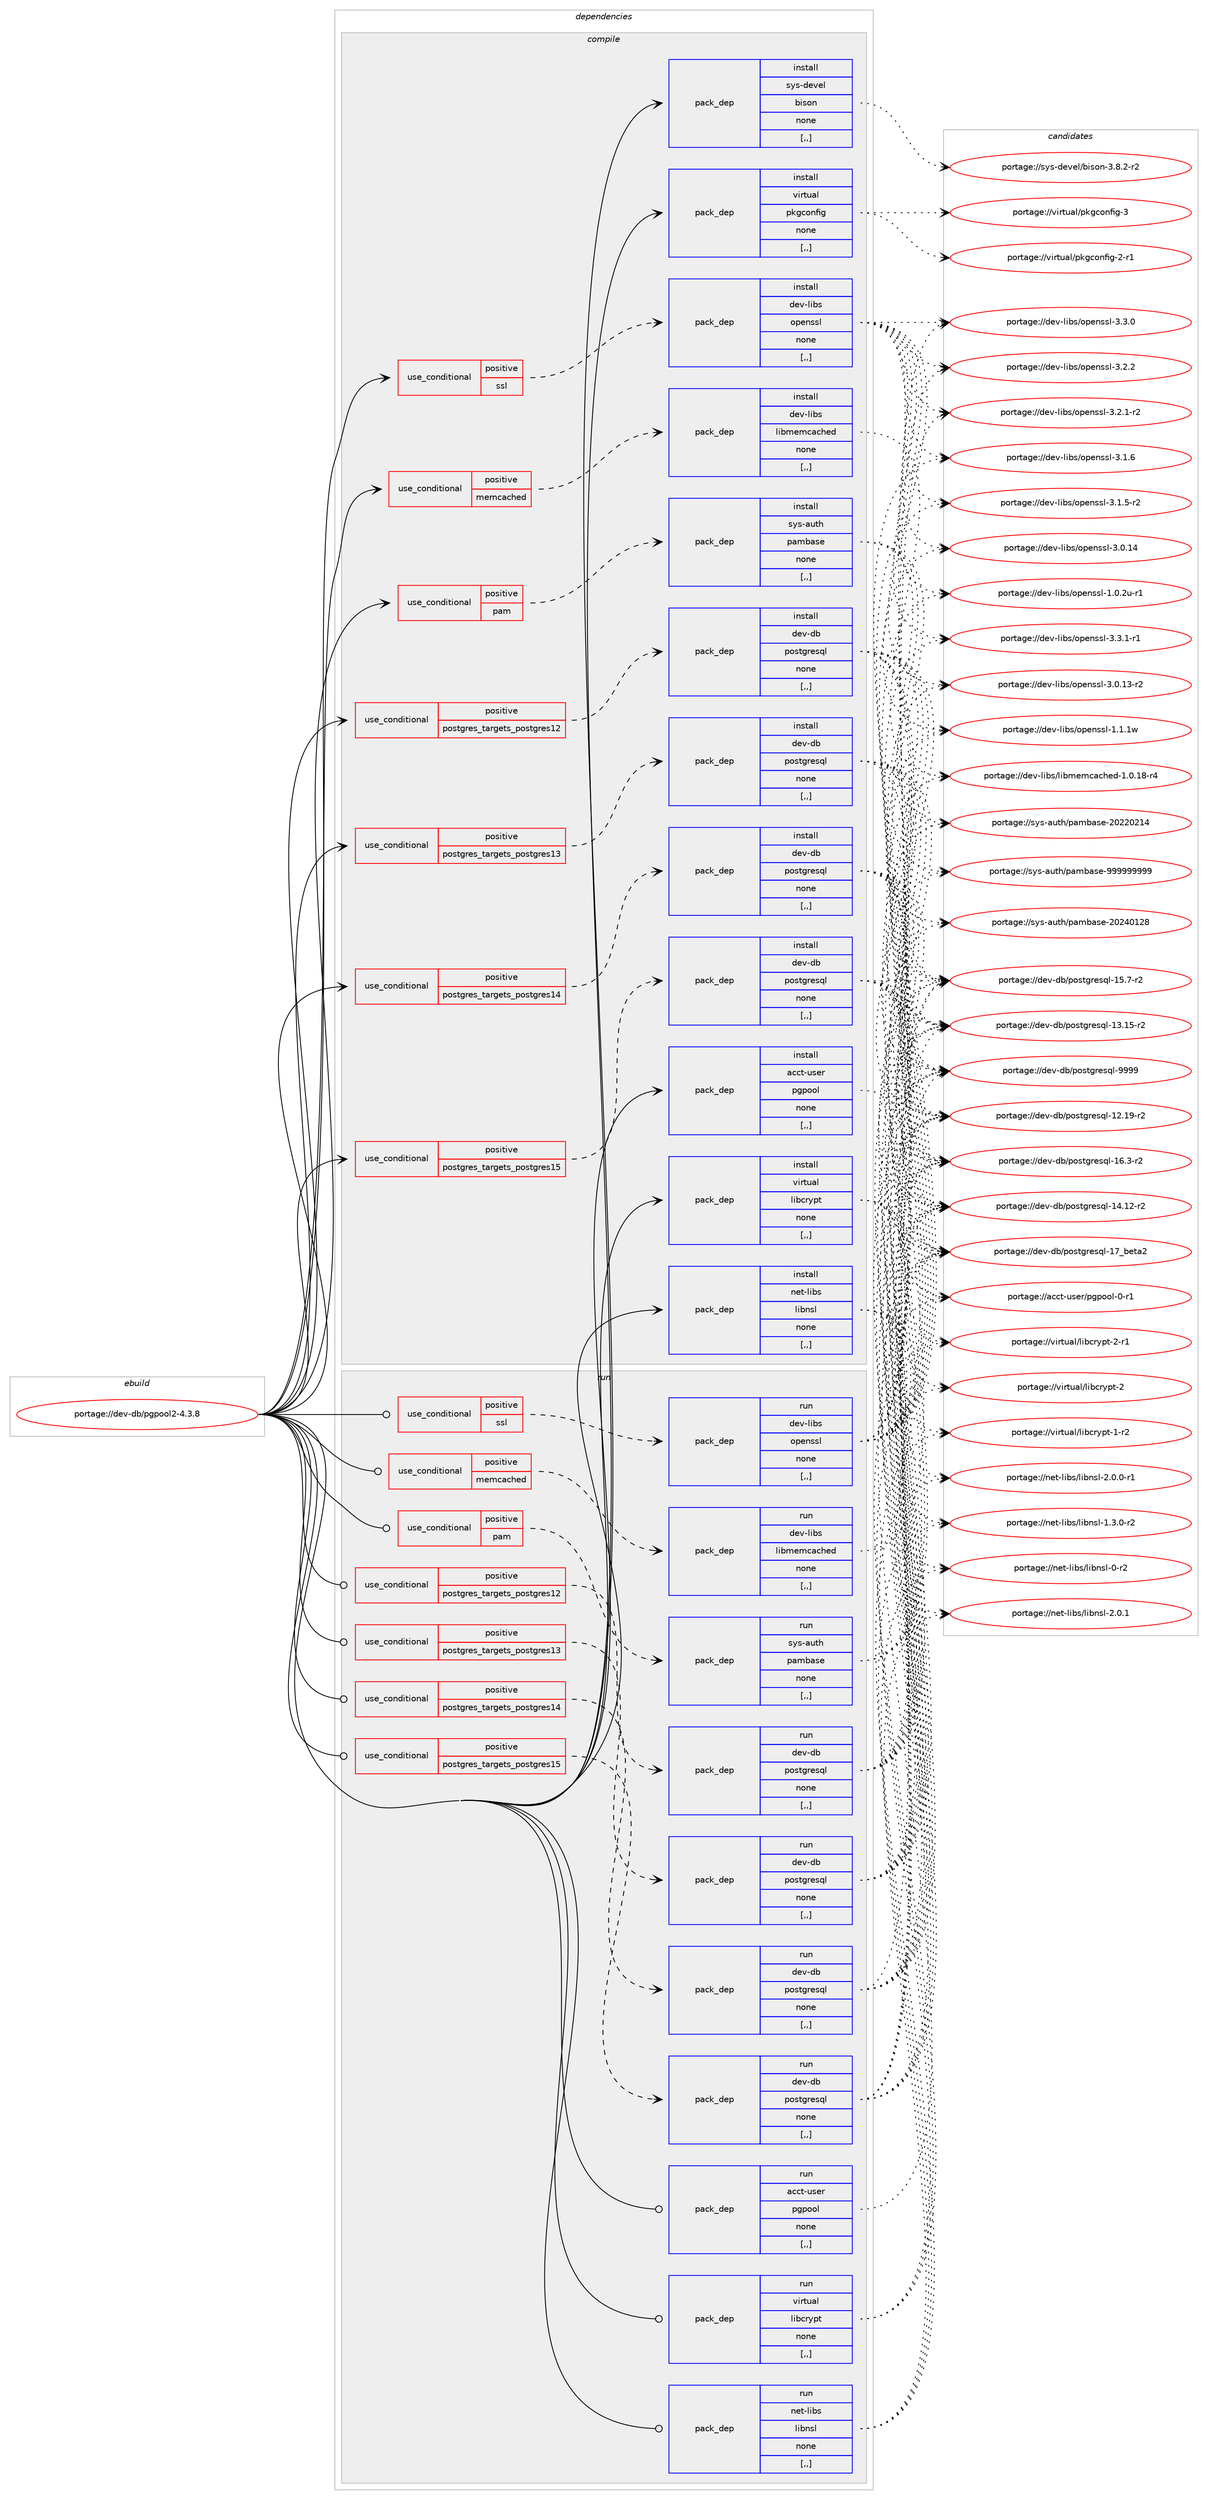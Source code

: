 digraph prolog {

# *************
# Graph options
# *************

newrank=true;
concentrate=true;
compound=true;
graph [rankdir=LR,fontname=Helvetica,fontsize=10,ranksep=1.5];#, ranksep=2.5, nodesep=0.2];
edge  [arrowhead=vee];
node  [fontname=Helvetica,fontsize=10];

# **********
# The ebuild
# **********

subgraph cluster_leftcol {
color=gray;
label=<<i>ebuild</i>>;
id [label="portage://dev-db/pgpool2-4.3.8", color=red, width=4, href="../dev-db/pgpool2-4.3.8.svg"];
}

# ****************
# The dependencies
# ****************

subgraph cluster_midcol {
color=gray;
label=<<i>dependencies</i>>;
subgraph cluster_compile {
fillcolor="#eeeeee";
style=filled;
label=<<i>compile</i>>;
subgraph cond18158 {
dependency69616 [label=<<TABLE BORDER="0" CELLBORDER="1" CELLSPACING="0" CELLPADDING="4"><TR><TD ROWSPAN="3" CELLPADDING="10">use_conditional</TD></TR><TR><TD>positive</TD></TR><TR><TD>memcached</TD></TR></TABLE>>, shape=none, color=red];
subgraph pack50510 {
dependency69617 [label=<<TABLE BORDER="0" CELLBORDER="1" CELLSPACING="0" CELLPADDING="4" WIDTH="220"><TR><TD ROWSPAN="6" CELLPADDING="30">pack_dep</TD></TR><TR><TD WIDTH="110">install</TD></TR><TR><TD>dev-libs</TD></TR><TR><TD>libmemcached</TD></TR><TR><TD>none</TD></TR><TR><TD>[,,]</TD></TR></TABLE>>, shape=none, color=blue];
}
dependency69616:e -> dependency69617:w [weight=20,style="dashed",arrowhead="vee"];
}
id:e -> dependency69616:w [weight=20,style="solid",arrowhead="vee"];
subgraph cond18159 {
dependency69618 [label=<<TABLE BORDER="0" CELLBORDER="1" CELLSPACING="0" CELLPADDING="4"><TR><TD ROWSPAN="3" CELLPADDING="10">use_conditional</TD></TR><TR><TD>positive</TD></TR><TR><TD>pam</TD></TR></TABLE>>, shape=none, color=red];
subgraph pack50511 {
dependency69619 [label=<<TABLE BORDER="0" CELLBORDER="1" CELLSPACING="0" CELLPADDING="4" WIDTH="220"><TR><TD ROWSPAN="6" CELLPADDING="30">pack_dep</TD></TR><TR><TD WIDTH="110">install</TD></TR><TR><TD>sys-auth</TD></TR><TR><TD>pambase</TD></TR><TR><TD>none</TD></TR><TR><TD>[,,]</TD></TR></TABLE>>, shape=none, color=blue];
}
dependency69618:e -> dependency69619:w [weight=20,style="dashed",arrowhead="vee"];
}
id:e -> dependency69618:w [weight=20,style="solid",arrowhead="vee"];
subgraph cond18160 {
dependency69620 [label=<<TABLE BORDER="0" CELLBORDER="1" CELLSPACING="0" CELLPADDING="4"><TR><TD ROWSPAN="3" CELLPADDING="10">use_conditional</TD></TR><TR><TD>positive</TD></TR><TR><TD>postgres_targets_postgres12</TD></TR></TABLE>>, shape=none, color=red];
subgraph pack50512 {
dependency69621 [label=<<TABLE BORDER="0" CELLBORDER="1" CELLSPACING="0" CELLPADDING="4" WIDTH="220"><TR><TD ROWSPAN="6" CELLPADDING="30">pack_dep</TD></TR><TR><TD WIDTH="110">install</TD></TR><TR><TD>dev-db</TD></TR><TR><TD>postgresql</TD></TR><TR><TD>none</TD></TR><TR><TD>[,,]</TD></TR></TABLE>>, shape=none, color=blue];
}
dependency69620:e -> dependency69621:w [weight=20,style="dashed",arrowhead="vee"];
}
id:e -> dependency69620:w [weight=20,style="solid",arrowhead="vee"];
subgraph cond18161 {
dependency69622 [label=<<TABLE BORDER="0" CELLBORDER="1" CELLSPACING="0" CELLPADDING="4"><TR><TD ROWSPAN="3" CELLPADDING="10">use_conditional</TD></TR><TR><TD>positive</TD></TR><TR><TD>postgres_targets_postgres13</TD></TR></TABLE>>, shape=none, color=red];
subgraph pack50513 {
dependency69623 [label=<<TABLE BORDER="0" CELLBORDER="1" CELLSPACING="0" CELLPADDING="4" WIDTH="220"><TR><TD ROWSPAN="6" CELLPADDING="30">pack_dep</TD></TR><TR><TD WIDTH="110">install</TD></TR><TR><TD>dev-db</TD></TR><TR><TD>postgresql</TD></TR><TR><TD>none</TD></TR><TR><TD>[,,]</TD></TR></TABLE>>, shape=none, color=blue];
}
dependency69622:e -> dependency69623:w [weight=20,style="dashed",arrowhead="vee"];
}
id:e -> dependency69622:w [weight=20,style="solid",arrowhead="vee"];
subgraph cond18162 {
dependency69624 [label=<<TABLE BORDER="0" CELLBORDER="1" CELLSPACING="0" CELLPADDING="4"><TR><TD ROWSPAN="3" CELLPADDING="10">use_conditional</TD></TR><TR><TD>positive</TD></TR><TR><TD>postgres_targets_postgres14</TD></TR></TABLE>>, shape=none, color=red];
subgraph pack50514 {
dependency69625 [label=<<TABLE BORDER="0" CELLBORDER="1" CELLSPACING="0" CELLPADDING="4" WIDTH="220"><TR><TD ROWSPAN="6" CELLPADDING="30">pack_dep</TD></TR><TR><TD WIDTH="110">install</TD></TR><TR><TD>dev-db</TD></TR><TR><TD>postgresql</TD></TR><TR><TD>none</TD></TR><TR><TD>[,,]</TD></TR></TABLE>>, shape=none, color=blue];
}
dependency69624:e -> dependency69625:w [weight=20,style="dashed",arrowhead="vee"];
}
id:e -> dependency69624:w [weight=20,style="solid",arrowhead="vee"];
subgraph cond18163 {
dependency69626 [label=<<TABLE BORDER="0" CELLBORDER="1" CELLSPACING="0" CELLPADDING="4"><TR><TD ROWSPAN="3" CELLPADDING="10">use_conditional</TD></TR><TR><TD>positive</TD></TR><TR><TD>postgres_targets_postgres15</TD></TR></TABLE>>, shape=none, color=red];
subgraph pack50515 {
dependency69627 [label=<<TABLE BORDER="0" CELLBORDER="1" CELLSPACING="0" CELLPADDING="4" WIDTH="220"><TR><TD ROWSPAN="6" CELLPADDING="30">pack_dep</TD></TR><TR><TD WIDTH="110">install</TD></TR><TR><TD>dev-db</TD></TR><TR><TD>postgresql</TD></TR><TR><TD>none</TD></TR><TR><TD>[,,]</TD></TR></TABLE>>, shape=none, color=blue];
}
dependency69626:e -> dependency69627:w [weight=20,style="dashed",arrowhead="vee"];
}
id:e -> dependency69626:w [weight=20,style="solid",arrowhead="vee"];
subgraph cond18164 {
dependency69628 [label=<<TABLE BORDER="0" CELLBORDER="1" CELLSPACING="0" CELLPADDING="4"><TR><TD ROWSPAN="3" CELLPADDING="10">use_conditional</TD></TR><TR><TD>positive</TD></TR><TR><TD>ssl</TD></TR></TABLE>>, shape=none, color=red];
subgraph pack50516 {
dependency69629 [label=<<TABLE BORDER="0" CELLBORDER="1" CELLSPACING="0" CELLPADDING="4" WIDTH="220"><TR><TD ROWSPAN="6" CELLPADDING="30">pack_dep</TD></TR><TR><TD WIDTH="110">install</TD></TR><TR><TD>dev-libs</TD></TR><TR><TD>openssl</TD></TR><TR><TD>none</TD></TR><TR><TD>[,,]</TD></TR></TABLE>>, shape=none, color=blue];
}
dependency69628:e -> dependency69629:w [weight=20,style="dashed",arrowhead="vee"];
}
id:e -> dependency69628:w [weight=20,style="solid",arrowhead="vee"];
subgraph pack50517 {
dependency69630 [label=<<TABLE BORDER="0" CELLBORDER="1" CELLSPACING="0" CELLPADDING="4" WIDTH="220"><TR><TD ROWSPAN="6" CELLPADDING="30">pack_dep</TD></TR><TR><TD WIDTH="110">install</TD></TR><TR><TD>acct-user</TD></TR><TR><TD>pgpool</TD></TR><TR><TD>none</TD></TR><TR><TD>[,,]</TD></TR></TABLE>>, shape=none, color=blue];
}
id:e -> dependency69630:w [weight=20,style="solid",arrowhead="vee"];
subgraph pack50518 {
dependency69631 [label=<<TABLE BORDER="0" CELLBORDER="1" CELLSPACING="0" CELLPADDING="4" WIDTH="220"><TR><TD ROWSPAN="6" CELLPADDING="30">pack_dep</TD></TR><TR><TD WIDTH="110">install</TD></TR><TR><TD>net-libs</TD></TR><TR><TD>libnsl</TD></TR><TR><TD>none</TD></TR><TR><TD>[,,]</TD></TR></TABLE>>, shape=none, color=blue];
}
id:e -> dependency69631:w [weight=20,style="solid",arrowhead="vee"];
subgraph pack50519 {
dependency69632 [label=<<TABLE BORDER="0" CELLBORDER="1" CELLSPACING="0" CELLPADDING="4" WIDTH="220"><TR><TD ROWSPAN="6" CELLPADDING="30">pack_dep</TD></TR><TR><TD WIDTH="110">install</TD></TR><TR><TD>sys-devel</TD></TR><TR><TD>bison</TD></TR><TR><TD>none</TD></TR><TR><TD>[,,]</TD></TR></TABLE>>, shape=none, color=blue];
}
id:e -> dependency69632:w [weight=20,style="solid",arrowhead="vee"];
subgraph pack50520 {
dependency69633 [label=<<TABLE BORDER="0" CELLBORDER="1" CELLSPACING="0" CELLPADDING="4" WIDTH="220"><TR><TD ROWSPAN="6" CELLPADDING="30">pack_dep</TD></TR><TR><TD WIDTH="110">install</TD></TR><TR><TD>virtual</TD></TR><TR><TD>libcrypt</TD></TR><TR><TD>none</TD></TR><TR><TD>[,,]</TD></TR></TABLE>>, shape=none, color=blue];
}
id:e -> dependency69633:w [weight=20,style="solid",arrowhead="vee"];
subgraph pack50521 {
dependency69634 [label=<<TABLE BORDER="0" CELLBORDER="1" CELLSPACING="0" CELLPADDING="4" WIDTH="220"><TR><TD ROWSPAN="6" CELLPADDING="30">pack_dep</TD></TR><TR><TD WIDTH="110">install</TD></TR><TR><TD>virtual</TD></TR><TR><TD>pkgconfig</TD></TR><TR><TD>none</TD></TR><TR><TD>[,,]</TD></TR></TABLE>>, shape=none, color=blue];
}
id:e -> dependency69634:w [weight=20,style="solid",arrowhead="vee"];
}
subgraph cluster_compileandrun {
fillcolor="#eeeeee";
style=filled;
label=<<i>compile and run</i>>;
}
subgraph cluster_run {
fillcolor="#eeeeee";
style=filled;
label=<<i>run</i>>;
subgraph cond18165 {
dependency69635 [label=<<TABLE BORDER="0" CELLBORDER="1" CELLSPACING="0" CELLPADDING="4"><TR><TD ROWSPAN="3" CELLPADDING="10">use_conditional</TD></TR><TR><TD>positive</TD></TR><TR><TD>memcached</TD></TR></TABLE>>, shape=none, color=red];
subgraph pack50522 {
dependency69636 [label=<<TABLE BORDER="0" CELLBORDER="1" CELLSPACING="0" CELLPADDING="4" WIDTH="220"><TR><TD ROWSPAN="6" CELLPADDING="30">pack_dep</TD></TR><TR><TD WIDTH="110">run</TD></TR><TR><TD>dev-libs</TD></TR><TR><TD>libmemcached</TD></TR><TR><TD>none</TD></TR><TR><TD>[,,]</TD></TR></TABLE>>, shape=none, color=blue];
}
dependency69635:e -> dependency69636:w [weight=20,style="dashed",arrowhead="vee"];
}
id:e -> dependency69635:w [weight=20,style="solid",arrowhead="odot"];
subgraph cond18166 {
dependency69637 [label=<<TABLE BORDER="0" CELLBORDER="1" CELLSPACING="0" CELLPADDING="4"><TR><TD ROWSPAN="3" CELLPADDING="10">use_conditional</TD></TR><TR><TD>positive</TD></TR><TR><TD>pam</TD></TR></TABLE>>, shape=none, color=red];
subgraph pack50523 {
dependency69638 [label=<<TABLE BORDER="0" CELLBORDER="1" CELLSPACING="0" CELLPADDING="4" WIDTH="220"><TR><TD ROWSPAN="6" CELLPADDING="30">pack_dep</TD></TR><TR><TD WIDTH="110">run</TD></TR><TR><TD>sys-auth</TD></TR><TR><TD>pambase</TD></TR><TR><TD>none</TD></TR><TR><TD>[,,]</TD></TR></TABLE>>, shape=none, color=blue];
}
dependency69637:e -> dependency69638:w [weight=20,style="dashed",arrowhead="vee"];
}
id:e -> dependency69637:w [weight=20,style="solid",arrowhead="odot"];
subgraph cond18167 {
dependency69639 [label=<<TABLE BORDER="0" CELLBORDER="1" CELLSPACING="0" CELLPADDING="4"><TR><TD ROWSPAN="3" CELLPADDING="10">use_conditional</TD></TR><TR><TD>positive</TD></TR><TR><TD>postgres_targets_postgres12</TD></TR></TABLE>>, shape=none, color=red];
subgraph pack50524 {
dependency69640 [label=<<TABLE BORDER="0" CELLBORDER="1" CELLSPACING="0" CELLPADDING="4" WIDTH="220"><TR><TD ROWSPAN="6" CELLPADDING="30">pack_dep</TD></TR><TR><TD WIDTH="110">run</TD></TR><TR><TD>dev-db</TD></TR><TR><TD>postgresql</TD></TR><TR><TD>none</TD></TR><TR><TD>[,,]</TD></TR></TABLE>>, shape=none, color=blue];
}
dependency69639:e -> dependency69640:w [weight=20,style="dashed",arrowhead="vee"];
}
id:e -> dependency69639:w [weight=20,style="solid",arrowhead="odot"];
subgraph cond18168 {
dependency69641 [label=<<TABLE BORDER="0" CELLBORDER="1" CELLSPACING="0" CELLPADDING="4"><TR><TD ROWSPAN="3" CELLPADDING="10">use_conditional</TD></TR><TR><TD>positive</TD></TR><TR><TD>postgres_targets_postgres13</TD></TR></TABLE>>, shape=none, color=red];
subgraph pack50525 {
dependency69642 [label=<<TABLE BORDER="0" CELLBORDER="1" CELLSPACING="0" CELLPADDING="4" WIDTH="220"><TR><TD ROWSPAN="6" CELLPADDING="30">pack_dep</TD></TR><TR><TD WIDTH="110">run</TD></TR><TR><TD>dev-db</TD></TR><TR><TD>postgresql</TD></TR><TR><TD>none</TD></TR><TR><TD>[,,]</TD></TR></TABLE>>, shape=none, color=blue];
}
dependency69641:e -> dependency69642:w [weight=20,style="dashed",arrowhead="vee"];
}
id:e -> dependency69641:w [weight=20,style="solid",arrowhead="odot"];
subgraph cond18169 {
dependency69643 [label=<<TABLE BORDER="0" CELLBORDER="1" CELLSPACING="0" CELLPADDING="4"><TR><TD ROWSPAN="3" CELLPADDING="10">use_conditional</TD></TR><TR><TD>positive</TD></TR><TR><TD>postgres_targets_postgres14</TD></TR></TABLE>>, shape=none, color=red];
subgraph pack50526 {
dependency69644 [label=<<TABLE BORDER="0" CELLBORDER="1" CELLSPACING="0" CELLPADDING="4" WIDTH="220"><TR><TD ROWSPAN="6" CELLPADDING="30">pack_dep</TD></TR><TR><TD WIDTH="110">run</TD></TR><TR><TD>dev-db</TD></TR><TR><TD>postgresql</TD></TR><TR><TD>none</TD></TR><TR><TD>[,,]</TD></TR></TABLE>>, shape=none, color=blue];
}
dependency69643:e -> dependency69644:w [weight=20,style="dashed",arrowhead="vee"];
}
id:e -> dependency69643:w [weight=20,style="solid",arrowhead="odot"];
subgraph cond18170 {
dependency69645 [label=<<TABLE BORDER="0" CELLBORDER="1" CELLSPACING="0" CELLPADDING="4"><TR><TD ROWSPAN="3" CELLPADDING="10">use_conditional</TD></TR><TR><TD>positive</TD></TR><TR><TD>postgres_targets_postgres15</TD></TR></TABLE>>, shape=none, color=red];
subgraph pack50527 {
dependency69646 [label=<<TABLE BORDER="0" CELLBORDER="1" CELLSPACING="0" CELLPADDING="4" WIDTH="220"><TR><TD ROWSPAN="6" CELLPADDING="30">pack_dep</TD></TR><TR><TD WIDTH="110">run</TD></TR><TR><TD>dev-db</TD></TR><TR><TD>postgresql</TD></TR><TR><TD>none</TD></TR><TR><TD>[,,]</TD></TR></TABLE>>, shape=none, color=blue];
}
dependency69645:e -> dependency69646:w [weight=20,style="dashed",arrowhead="vee"];
}
id:e -> dependency69645:w [weight=20,style="solid",arrowhead="odot"];
subgraph cond18171 {
dependency69647 [label=<<TABLE BORDER="0" CELLBORDER="1" CELLSPACING="0" CELLPADDING="4"><TR><TD ROWSPAN="3" CELLPADDING="10">use_conditional</TD></TR><TR><TD>positive</TD></TR><TR><TD>ssl</TD></TR></TABLE>>, shape=none, color=red];
subgraph pack50528 {
dependency69648 [label=<<TABLE BORDER="0" CELLBORDER="1" CELLSPACING="0" CELLPADDING="4" WIDTH="220"><TR><TD ROWSPAN="6" CELLPADDING="30">pack_dep</TD></TR><TR><TD WIDTH="110">run</TD></TR><TR><TD>dev-libs</TD></TR><TR><TD>openssl</TD></TR><TR><TD>none</TD></TR><TR><TD>[,,]</TD></TR></TABLE>>, shape=none, color=blue];
}
dependency69647:e -> dependency69648:w [weight=20,style="dashed",arrowhead="vee"];
}
id:e -> dependency69647:w [weight=20,style="solid",arrowhead="odot"];
subgraph pack50529 {
dependency69649 [label=<<TABLE BORDER="0" CELLBORDER="1" CELLSPACING="0" CELLPADDING="4" WIDTH="220"><TR><TD ROWSPAN="6" CELLPADDING="30">pack_dep</TD></TR><TR><TD WIDTH="110">run</TD></TR><TR><TD>acct-user</TD></TR><TR><TD>pgpool</TD></TR><TR><TD>none</TD></TR><TR><TD>[,,]</TD></TR></TABLE>>, shape=none, color=blue];
}
id:e -> dependency69649:w [weight=20,style="solid",arrowhead="odot"];
subgraph pack50530 {
dependency69650 [label=<<TABLE BORDER="0" CELLBORDER="1" CELLSPACING="0" CELLPADDING="4" WIDTH="220"><TR><TD ROWSPAN="6" CELLPADDING="30">pack_dep</TD></TR><TR><TD WIDTH="110">run</TD></TR><TR><TD>net-libs</TD></TR><TR><TD>libnsl</TD></TR><TR><TD>none</TD></TR><TR><TD>[,,]</TD></TR></TABLE>>, shape=none, color=blue];
}
id:e -> dependency69650:w [weight=20,style="solid",arrowhead="odot"];
subgraph pack50531 {
dependency69651 [label=<<TABLE BORDER="0" CELLBORDER="1" CELLSPACING="0" CELLPADDING="4" WIDTH="220"><TR><TD ROWSPAN="6" CELLPADDING="30">pack_dep</TD></TR><TR><TD WIDTH="110">run</TD></TR><TR><TD>virtual</TD></TR><TR><TD>libcrypt</TD></TR><TR><TD>none</TD></TR><TR><TD>[,,]</TD></TR></TABLE>>, shape=none, color=blue];
}
id:e -> dependency69651:w [weight=20,style="solid",arrowhead="odot"];
}
}

# **************
# The candidates
# **************

subgraph cluster_choices {
rank=same;
color=gray;
label=<<i>candidates</i>>;

subgraph choice50510 {
color=black;
nodesep=1;
choice10010111845108105981154710810598109101109999799104101100454946484649564511452 [label="portage://dev-libs/libmemcached-1.0.18-r4", color=red, width=4,href="../dev-libs/libmemcached-1.0.18-r4.svg"];
dependency69617:e -> choice10010111845108105981154710810598109101109999799104101100454946484649564511452:w [style=dotted,weight="100"];
}
subgraph choice50511 {
color=black;
nodesep=1;
choice11512111545971171161044711297109989711510145575757575757575757 [label="portage://sys-auth/pambase-999999999", color=red, width=4,href="../sys-auth/pambase-999999999.svg"];
choice115121115459711711610447112971099897115101455048505248495056 [label="portage://sys-auth/pambase-20240128", color=red, width=4,href="../sys-auth/pambase-20240128.svg"];
choice115121115459711711610447112971099897115101455048505048504952 [label="portage://sys-auth/pambase-20220214", color=red, width=4,href="../sys-auth/pambase-20220214.svg"];
dependency69619:e -> choice11512111545971171161044711297109989711510145575757575757575757:w [style=dotted,weight="100"];
dependency69619:e -> choice115121115459711711610447112971099897115101455048505248495056:w [style=dotted,weight="100"];
dependency69619:e -> choice115121115459711711610447112971099897115101455048505048504952:w [style=dotted,weight="100"];
}
subgraph choice50512 {
color=black;
nodesep=1;
choice1001011184510098471121111151161031141011151131084557575757 [label="portage://dev-db/postgresql-9999", color=red, width=4,href="../dev-db/postgresql-9999.svg"];
choice10010111845100984711211111511610311410111511310845495595981011169750 [label="portage://dev-db/postgresql-17_beta2", color=red, width=4,href="../dev-db/postgresql-17_beta2.svg"];
choice10010111845100984711211111511610311410111511310845495446514511450 [label="portage://dev-db/postgresql-16.3-r2", color=red, width=4,href="../dev-db/postgresql-16.3-r2.svg"];
choice10010111845100984711211111511610311410111511310845495346554511450 [label="portage://dev-db/postgresql-15.7-r2", color=red, width=4,href="../dev-db/postgresql-15.7-r2.svg"];
choice1001011184510098471121111151161031141011151131084549524649504511450 [label="portage://dev-db/postgresql-14.12-r2", color=red, width=4,href="../dev-db/postgresql-14.12-r2.svg"];
choice1001011184510098471121111151161031141011151131084549514649534511450 [label="portage://dev-db/postgresql-13.15-r2", color=red, width=4,href="../dev-db/postgresql-13.15-r2.svg"];
choice1001011184510098471121111151161031141011151131084549504649574511450 [label="portage://dev-db/postgresql-12.19-r2", color=red, width=4,href="../dev-db/postgresql-12.19-r2.svg"];
dependency69621:e -> choice1001011184510098471121111151161031141011151131084557575757:w [style=dotted,weight="100"];
dependency69621:e -> choice10010111845100984711211111511610311410111511310845495595981011169750:w [style=dotted,weight="100"];
dependency69621:e -> choice10010111845100984711211111511610311410111511310845495446514511450:w [style=dotted,weight="100"];
dependency69621:e -> choice10010111845100984711211111511610311410111511310845495346554511450:w [style=dotted,weight="100"];
dependency69621:e -> choice1001011184510098471121111151161031141011151131084549524649504511450:w [style=dotted,weight="100"];
dependency69621:e -> choice1001011184510098471121111151161031141011151131084549514649534511450:w [style=dotted,weight="100"];
dependency69621:e -> choice1001011184510098471121111151161031141011151131084549504649574511450:w [style=dotted,weight="100"];
}
subgraph choice50513 {
color=black;
nodesep=1;
choice1001011184510098471121111151161031141011151131084557575757 [label="portage://dev-db/postgresql-9999", color=red, width=4,href="../dev-db/postgresql-9999.svg"];
choice10010111845100984711211111511610311410111511310845495595981011169750 [label="portage://dev-db/postgresql-17_beta2", color=red, width=4,href="../dev-db/postgresql-17_beta2.svg"];
choice10010111845100984711211111511610311410111511310845495446514511450 [label="portage://dev-db/postgresql-16.3-r2", color=red, width=4,href="../dev-db/postgresql-16.3-r2.svg"];
choice10010111845100984711211111511610311410111511310845495346554511450 [label="portage://dev-db/postgresql-15.7-r2", color=red, width=4,href="../dev-db/postgresql-15.7-r2.svg"];
choice1001011184510098471121111151161031141011151131084549524649504511450 [label="portage://dev-db/postgresql-14.12-r2", color=red, width=4,href="../dev-db/postgresql-14.12-r2.svg"];
choice1001011184510098471121111151161031141011151131084549514649534511450 [label="portage://dev-db/postgresql-13.15-r2", color=red, width=4,href="../dev-db/postgresql-13.15-r2.svg"];
choice1001011184510098471121111151161031141011151131084549504649574511450 [label="portage://dev-db/postgresql-12.19-r2", color=red, width=4,href="../dev-db/postgresql-12.19-r2.svg"];
dependency69623:e -> choice1001011184510098471121111151161031141011151131084557575757:w [style=dotted,weight="100"];
dependency69623:e -> choice10010111845100984711211111511610311410111511310845495595981011169750:w [style=dotted,weight="100"];
dependency69623:e -> choice10010111845100984711211111511610311410111511310845495446514511450:w [style=dotted,weight="100"];
dependency69623:e -> choice10010111845100984711211111511610311410111511310845495346554511450:w [style=dotted,weight="100"];
dependency69623:e -> choice1001011184510098471121111151161031141011151131084549524649504511450:w [style=dotted,weight="100"];
dependency69623:e -> choice1001011184510098471121111151161031141011151131084549514649534511450:w [style=dotted,weight="100"];
dependency69623:e -> choice1001011184510098471121111151161031141011151131084549504649574511450:w [style=dotted,weight="100"];
}
subgraph choice50514 {
color=black;
nodesep=1;
choice1001011184510098471121111151161031141011151131084557575757 [label="portage://dev-db/postgresql-9999", color=red, width=4,href="../dev-db/postgresql-9999.svg"];
choice10010111845100984711211111511610311410111511310845495595981011169750 [label="portage://dev-db/postgresql-17_beta2", color=red, width=4,href="../dev-db/postgresql-17_beta2.svg"];
choice10010111845100984711211111511610311410111511310845495446514511450 [label="portage://dev-db/postgresql-16.3-r2", color=red, width=4,href="../dev-db/postgresql-16.3-r2.svg"];
choice10010111845100984711211111511610311410111511310845495346554511450 [label="portage://dev-db/postgresql-15.7-r2", color=red, width=4,href="../dev-db/postgresql-15.7-r2.svg"];
choice1001011184510098471121111151161031141011151131084549524649504511450 [label="portage://dev-db/postgresql-14.12-r2", color=red, width=4,href="../dev-db/postgresql-14.12-r2.svg"];
choice1001011184510098471121111151161031141011151131084549514649534511450 [label="portage://dev-db/postgresql-13.15-r2", color=red, width=4,href="../dev-db/postgresql-13.15-r2.svg"];
choice1001011184510098471121111151161031141011151131084549504649574511450 [label="portage://dev-db/postgresql-12.19-r2", color=red, width=4,href="../dev-db/postgresql-12.19-r2.svg"];
dependency69625:e -> choice1001011184510098471121111151161031141011151131084557575757:w [style=dotted,weight="100"];
dependency69625:e -> choice10010111845100984711211111511610311410111511310845495595981011169750:w [style=dotted,weight="100"];
dependency69625:e -> choice10010111845100984711211111511610311410111511310845495446514511450:w [style=dotted,weight="100"];
dependency69625:e -> choice10010111845100984711211111511610311410111511310845495346554511450:w [style=dotted,weight="100"];
dependency69625:e -> choice1001011184510098471121111151161031141011151131084549524649504511450:w [style=dotted,weight="100"];
dependency69625:e -> choice1001011184510098471121111151161031141011151131084549514649534511450:w [style=dotted,weight="100"];
dependency69625:e -> choice1001011184510098471121111151161031141011151131084549504649574511450:w [style=dotted,weight="100"];
}
subgraph choice50515 {
color=black;
nodesep=1;
choice1001011184510098471121111151161031141011151131084557575757 [label="portage://dev-db/postgresql-9999", color=red, width=4,href="../dev-db/postgresql-9999.svg"];
choice10010111845100984711211111511610311410111511310845495595981011169750 [label="portage://dev-db/postgresql-17_beta2", color=red, width=4,href="../dev-db/postgresql-17_beta2.svg"];
choice10010111845100984711211111511610311410111511310845495446514511450 [label="portage://dev-db/postgresql-16.3-r2", color=red, width=4,href="../dev-db/postgresql-16.3-r2.svg"];
choice10010111845100984711211111511610311410111511310845495346554511450 [label="portage://dev-db/postgresql-15.7-r2", color=red, width=4,href="../dev-db/postgresql-15.7-r2.svg"];
choice1001011184510098471121111151161031141011151131084549524649504511450 [label="portage://dev-db/postgresql-14.12-r2", color=red, width=4,href="../dev-db/postgresql-14.12-r2.svg"];
choice1001011184510098471121111151161031141011151131084549514649534511450 [label="portage://dev-db/postgresql-13.15-r2", color=red, width=4,href="../dev-db/postgresql-13.15-r2.svg"];
choice1001011184510098471121111151161031141011151131084549504649574511450 [label="portage://dev-db/postgresql-12.19-r2", color=red, width=4,href="../dev-db/postgresql-12.19-r2.svg"];
dependency69627:e -> choice1001011184510098471121111151161031141011151131084557575757:w [style=dotted,weight="100"];
dependency69627:e -> choice10010111845100984711211111511610311410111511310845495595981011169750:w [style=dotted,weight="100"];
dependency69627:e -> choice10010111845100984711211111511610311410111511310845495446514511450:w [style=dotted,weight="100"];
dependency69627:e -> choice10010111845100984711211111511610311410111511310845495346554511450:w [style=dotted,weight="100"];
dependency69627:e -> choice1001011184510098471121111151161031141011151131084549524649504511450:w [style=dotted,weight="100"];
dependency69627:e -> choice1001011184510098471121111151161031141011151131084549514649534511450:w [style=dotted,weight="100"];
dependency69627:e -> choice1001011184510098471121111151161031141011151131084549504649574511450:w [style=dotted,weight="100"];
}
subgraph choice50516 {
color=black;
nodesep=1;
choice1001011184510810598115471111121011101151151084551465146494511449 [label="portage://dev-libs/openssl-3.3.1-r1", color=red, width=4,href="../dev-libs/openssl-3.3.1-r1.svg"];
choice100101118451081059811547111112101110115115108455146514648 [label="portage://dev-libs/openssl-3.3.0", color=red, width=4,href="../dev-libs/openssl-3.3.0.svg"];
choice100101118451081059811547111112101110115115108455146504650 [label="portage://dev-libs/openssl-3.2.2", color=red, width=4,href="../dev-libs/openssl-3.2.2.svg"];
choice1001011184510810598115471111121011101151151084551465046494511450 [label="portage://dev-libs/openssl-3.2.1-r2", color=red, width=4,href="../dev-libs/openssl-3.2.1-r2.svg"];
choice100101118451081059811547111112101110115115108455146494654 [label="portage://dev-libs/openssl-3.1.6", color=red, width=4,href="../dev-libs/openssl-3.1.6.svg"];
choice1001011184510810598115471111121011101151151084551464946534511450 [label="portage://dev-libs/openssl-3.1.5-r2", color=red, width=4,href="../dev-libs/openssl-3.1.5-r2.svg"];
choice10010111845108105981154711111210111011511510845514648464952 [label="portage://dev-libs/openssl-3.0.14", color=red, width=4,href="../dev-libs/openssl-3.0.14.svg"];
choice100101118451081059811547111112101110115115108455146484649514511450 [label="portage://dev-libs/openssl-3.0.13-r2", color=red, width=4,href="../dev-libs/openssl-3.0.13-r2.svg"];
choice100101118451081059811547111112101110115115108454946494649119 [label="portage://dev-libs/openssl-1.1.1w", color=red, width=4,href="../dev-libs/openssl-1.1.1w.svg"];
choice1001011184510810598115471111121011101151151084549464846501174511449 [label="portage://dev-libs/openssl-1.0.2u-r1", color=red, width=4,href="../dev-libs/openssl-1.0.2u-r1.svg"];
dependency69629:e -> choice1001011184510810598115471111121011101151151084551465146494511449:w [style=dotted,weight="100"];
dependency69629:e -> choice100101118451081059811547111112101110115115108455146514648:w [style=dotted,weight="100"];
dependency69629:e -> choice100101118451081059811547111112101110115115108455146504650:w [style=dotted,weight="100"];
dependency69629:e -> choice1001011184510810598115471111121011101151151084551465046494511450:w [style=dotted,weight="100"];
dependency69629:e -> choice100101118451081059811547111112101110115115108455146494654:w [style=dotted,weight="100"];
dependency69629:e -> choice1001011184510810598115471111121011101151151084551464946534511450:w [style=dotted,weight="100"];
dependency69629:e -> choice10010111845108105981154711111210111011511510845514648464952:w [style=dotted,weight="100"];
dependency69629:e -> choice100101118451081059811547111112101110115115108455146484649514511450:w [style=dotted,weight="100"];
dependency69629:e -> choice100101118451081059811547111112101110115115108454946494649119:w [style=dotted,weight="100"];
dependency69629:e -> choice1001011184510810598115471111121011101151151084549464846501174511449:w [style=dotted,weight="100"];
}
subgraph choice50517 {
color=black;
nodesep=1;
choice979999116451171151011144711210311211111110845484511449 [label="portage://acct-user/pgpool-0-r1", color=red, width=4,href="../acct-user/pgpool-0-r1.svg"];
dependency69630:e -> choice979999116451171151011144711210311211111110845484511449:w [style=dotted,weight="100"];
}
subgraph choice50518 {
color=black;
nodesep=1;
choice11010111645108105981154710810598110115108455046484649 [label="portage://net-libs/libnsl-2.0.1", color=red, width=4,href="../net-libs/libnsl-2.0.1.svg"];
choice110101116451081059811547108105981101151084550464846484511449 [label="portage://net-libs/libnsl-2.0.0-r1", color=red, width=4,href="../net-libs/libnsl-2.0.0-r1.svg"];
choice110101116451081059811547108105981101151084549465146484511450 [label="portage://net-libs/libnsl-1.3.0-r2", color=red, width=4,href="../net-libs/libnsl-1.3.0-r2.svg"];
choice1101011164510810598115471081059811011510845484511450 [label="portage://net-libs/libnsl-0-r2", color=red, width=4,href="../net-libs/libnsl-0-r2.svg"];
dependency69631:e -> choice11010111645108105981154710810598110115108455046484649:w [style=dotted,weight="100"];
dependency69631:e -> choice110101116451081059811547108105981101151084550464846484511449:w [style=dotted,weight="100"];
dependency69631:e -> choice110101116451081059811547108105981101151084549465146484511450:w [style=dotted,weight="100"];
dependency69631:e -> choice1101011164510810598115471081059811011510845484511450:w [style=dotted,weight="100"];
}
subgraph choice50519 {
color=black;
nodesep=1;
choice1151211154510010111810110847981051151111104551465646504511450 [label="portage://sys-devel/bison-3.8.2-r2", color=red, width=4,href="../sys-devel/bison-3.8.2-r2.svg"];
dependency69632:e -> choice1151211154510010111810110847981051151111104551465646504511450:w [style=dotted,weight="100"];
}
subgraph choice50520 {
color=black;
nodesep=1;
choice1181051141161179710847108105989911412111211645504511449 [label="portage://virtual/libcrypt-2-r1", color=red, width=4,href="../virtual/libcrypt-2-r1.svg"];
choice118105114116117971084710810598991141211121164550 [label="portage://virtual/libcrypt-2", color=red, width=4,href="../virtual/libcrypt-2.svg"];
choice1181051141161179710847108105989911412111211645494511450 [label="portage://virtual/libcrypt-1-r2", color=red, width=4,href="../virtual/libcrypt-1-r2.svg"];
dependency69633:e -> choice1181051141161179710847108105989911412111211645504511449:w [style=dotted,weight="100"];
dependency69633:e -> choice118105114116117971084710810598991141211121164550:w [style=dotted,weight="100"];
dependency69633:e -> choice1181051141161179710847108105989911412111211645494511450:w [style=dotted,weight="100"];
}
subgraph choice50521 {
color=black;
nodesep=1;
choice1181051141161179710847112107103991111101021051034551 [label="portage://virtual/pkgconfig-3", color=red, width=4,href="../virtual/pkgconfig-3.svg"];
choice11810511411611797108471121071039911111010210510345504511449 [label="portage://virtual/pkgconfig-2-r1", color=red, width=4,href="../virtual/pkgconfig-2-r1.svg"];
dependency69634:e -> choice1181051141161179710847112107103991111101021051034551:w [style=dotted,weight="100"];
dependency69634:e -> choice11810511411611797108471121071039911111010210510345504511449:w [style=dotted,weight="100"];
}
subgraph choice50522 {
color=black;
nodesep=1;
choice10010111845108105981154710810598109101109999799104101100454946484649564511452 [label="portage://dev-libs/libmemcached-1.0.18-r4", color=red, width=4,href="../dev-libs/libmemcached-1.0.18-r4.svg"];
dependency69636:e -> choice10010111845108105981154710810598109101109999799104101100454946484649564511452:w [style=dotted,weight="100"];
}
subgraph choice50523 {
color=black;
nodesep=1;
choice11512111545971171161044711297109989711510145575757575757575757 [label="portage://sys-auth/pambase-999999999", color=red, width=4,href="../sys-auth/pambase-999999999.svg"];
choice115121115459711711610447112971099897115101455048505248495056 [label="portage://sys-auth/pambase-20240128", color=red, width=4,href="../sys-auth/pambase-20240128.svg"];
choice115121115459711711610447112971099897115101455048505048504952 [label="portage://sys-auth/pambase-20220214", color=red, width=4,href="../sys-auth/pambase-20220214.svg"];
dependency69638:e -> choice11512111545971171161044711297109989711510145575757575757575757:w [style=dotted,weight="100"];
dependency69638:e -> choice115121115459711711610447112971099897115101455048505248495056:w [style=dotted,weight="100"];
dependency69638:e -> choice115121115459711711610447112971099897115101455048505048504952:w [style=dotted,weight="100"];
}
subgraph choice50524 {
color=black;
nodesep=1;
choice1001011184510098471121111151161031141011151131084557575757 [label="portage://dev-db/postgresql-9999", color=red, width=4,href="../dev-db/postgresql-9999.svg"];
choice10010111845100984711211111511610311410111511310845495595981011169750 [label="portage://dev-db/postgresql-17_beta2", color=red, width=4,href="../dev-db/postgresql-17_beta2.svg"];
choice10010111845100984711211111511610311410111511310845495446514511450 [label="portage://dev-db/postgresql-16.3-r2", color=red, width=4,href="../dev-db/postgresql-16.3-r2.svg"];
choice10010111845100984711211111511610311410111511310845495346554511450 [label="portage://dev-db/postgresql-15.7-r2", color=red, width=4,href="../dev-db/postgresql-15.7-r2.svg"];
choice1001011184510098471121111151161031141011151131084549524649504511450 [label="portage://dev-db/postgresql-14.12-r2", color=red, width=4,href="../dev-db/postgresql-14.12-r2.svg"];
choice1001011184510098471121111151161031141011151131084549514649534511450 [label="portage://dev-db/postgresql-13.15-r2", color=red, width=4,href="../dev-db/postgresql-13.15-r2.svg"];
choice1001011184510098471121111151161031141011151131084549504649574511450 [label="portage://dev-db/postgresql-12.19-r2", color=red, width=4,href="../dev-db/postgresql-12.19-r2.svg"];
dependency69640:e -> choice1001011184510098471121111151161031141011151131084557575757:w [style=dotted,weight="100"];
dependency69640:e -> choice10010111845100984711211111511610311410111511310845495595981011169750:w [style=dotted,weight="100"];
dependency69640:e -> choice10010111845100984711211111511610311410111511310845495446514511450:w [style=dotted,weight="100"];
dependency69640:e -> choice10010111845100984711211111511610311410111511310845495346554511450:w [style=dotted,weight="100"];
dependency69640:e -> choice1001011184510098471121111151161031141011151131084549524649504511450:w [style=dotted,weight="100"];
dependency69640:e -> choice1001011184510098471121111151161031141011151131084549514649534511450:w [style=dotted,weight="100"];
dependency69640:e -> choice1001011184510098471121111151161031141011151131084549504649574511450:w [style=dotted,weight="100"];
}
subgraph choice50525 {
color=black;
nodesep=1;
choice1001011184510098471121111151161031141011151131084557575757 [label="portage://dev-db/postgresql-9999", color=red, width=4,href="../dev-db/postgresql-9999.svg"];
choice10010111845100984711211111511610311410111511310845495595981011169750 [label="portage://dev-db/postgresql-17_beta2", color=red, width=4,href="../dev-db/postgresql-17_beta2.svg"];
choice10010111845100984711211111511610311410111511310845495446514511450 [label="portage://dev-db/postgresql-16.3-r2", color=red, width=4,href="../dev-db/postgresql-16.3-r2.svg"];
choice10010111845100984711211111511610311410111511310845495346554511450 [label="portage://dev-db/postgresql-15.7-r2", color=red, width=4,href="../dev-db/postgresql-15.7-r2.svg"];
choice1001011184510098471121111151161031141011151131084549524649504511450 [label="portage://dev-db/postgresql-14.12-r2", color=red, width=4,href="../dev-db/postgresql-14.12-r2.svg"];
choice1001011184510098471121111151161031141011151131084549514649534511450 [label="portage://dev-db/postgresql-13.15-r2", color=red, width=4,href="../dev-db/postgresql-13.15-r2.svg"];
choice1001011184510098471121111151161031141011151131084549504649574511450 [label="portage://dev-db/postgresql-12.19-r2", color=red, width=4,href="../dev-db/postgresql-12.19-r2.svg"];
dependency69642:e -> choice1001011184510098471121111151161031141011151131084557575757:w [style=dotted,weight="100"];
dependency69642:e -> choice10010111845100984711211111511610311410111511310845495595981011169750:w [style=dotted,weight="100"];
dependency69642:e -> choice10010111845100984711211111511610311410111511310845495446514511450:w [style=dotted,weight="100"];
dependency69642:e -> choice10010111845100984711211111511610311410111511310845495346554511450:w [style=dotted,weight="100"];
dependency69642:e -> choice1001011184510098471121111151161031141011151131084549524649504511450:w [style=dotted,weight="100"];
dependency69642:e -> choice1001011184510098471121111151161031141011151131084549514649534511450:w [style=dotted,weight="100"];
dependency69642:e -> choice1001011184510098471121111151161031141011151131084549504649574511450:w [style=dotted,weight="100"];
}
subgraph choice50526 {
color=black;
nodesep=1;
choice1001011184510098471121111151161031141011151131084557575757 [label="portage://dev-db/postgresql-9999", color=red, width=4,href="../dev-db/postgresql-9999.svg"];
choice10010111845100984711211111511610311410111511310845495595981011169750 [label="portage://dev-db/postgresql-17_beta2", color=red, width=4,href="../dev-db/postgresql-17_beta2.svg"];
choice10010111845100984711211111511610311410111511310845495446514511450 [label="portage://dev-db/postgresql-16.3-r2", color=red, width=4,href="../dev-db/postgresql-16.3-r2.svg"];
choice10010111845100984711211111511610311410111511310845495346554511450 [label="portage://dev-db/postgresql-15.7-r2", color=red, width=4,href="../dev-db/postgresql-15.7-r2.svg"];
choice1001011184510098471121111151161031141011151131084549524649504511450 [label="portage://dev-db/postgresql-14.12-r2", color=red, width=4,href="../dev-db/postgresql-14.12-r2.svg"];
choice1001011184510098471121111151161031141011151131084549514649534511450 [label="portage://dev-db/postgresql-13.15-r2", color=red, width=4,href="../dev-db/postgresql-13.15-r2.svg"];
choice1001011184510098471121111151161031141011151131084549504649574511450 [label="portage://dev-db/postgresql-12.19-r2", color=red, width=4,href="../dev-db/postgresql-12.19-r2.svg"];
dependency69644:e -> choice1001011184510098471121111151161031141011151131084557575757:w [style=dotted,weight="100"];
dependency69644:e -> choice10010111845100984711211111511610311410111511310845495595981011169750:w [style=dotted,weight="100"];
dependency69644:e -> choice10010111845100984711211111511610311410111511310845495446514511450:w [style=dotted,weight="100"];
dependency69644:e -> choice10010111845100984711211111511610311410111511310845495346554511450:w [style=dotted,weight="100"];
dependency69644:e -> choice1001011184510098471121111151161031141011151131084549524649504511450:w [style=dotted,weight="100"];
dependency69644:e -> choice1001011184510098471121111151161031141011151131084549514649534511450:w [style=dotted,weight="100"];
dependency69644:e -> choice1001011184510098471121111151161031141011151131084549504649574511450:w [style=dotted,weight="100"];
}
subgraph choice50527 {
color=black;
nodesep=1;
choice1001011184510098471121111151161031141011151131084557575757 [label="portage://dev-db/postgresql-9999", color=red, width=4,href="../dev-db/postgresql-9999.svg"];
choice10010111845100984711211111511610311410111511310845495595981011169750 [label="portage://dev-db/postgresql-17_beta2", color=red, width=4,href="../dev-db/postgresql-17_beta2.svg"];
choice10010111845100984711211111511610311410111511310845495446514511450 [label="portage://dev-db/postgresql-16.3-r2", color=red, width=4,href="../dev-db/postgresql-16.3-r2.svg"];
choice10010111845100984711211111511610311410111511310845495346554511450 [label="portage://dev-db/postgresql-15.7-r2", color=red, width=4,href="../dev-db/postgresql-15.7-r2.svg"];
choice1001011184510098471121111151161031141011151131084549524649504511450 [label="portage://dev-db/postgresql-14.12-r2", color=red, width=4,href="../dev-db/postgresql-14.12-r2.svg"];
choice1001011184510098471121111151161031141011151131084549514649534511450 [label="portage://dev-db/postgresql-13.15-r2", color=red, width=4,href="../dev-db/postgresql-13.15-r2.svg"];
choice1001011184510098471121111151161031141011151131084549504649574511450 [label="portage://dev-db/postgresql-12.19-r2", color=red, width=4,href="../dev-db/postgresql-12.19-r2.svg"];
dependency69646:e -> choice1001011184510098471121111151161031141011151131084557575757:w [style=dotted,weight="100"];
dependency69646:e -> choice10010111845100984711211111511610311410111511310845495595981011169750:w [style=dotted,weight="100"];
dependency69646:e -> choice10010111845100984711211111511610311410111511310845495446514511450:w [style=dotted,weight="100"];
dependency69646:e -> choice10010111845100984711211111511610311410111511310845495346554511450:w [style=dotted,weight="100"];
dependency69646:e -> choice1001011184510098471121111151161031141011151131084549524649504511450:w [style=dotted,weight="100"];
dependency69646:e -> choice1001011184510098471121111151161031141011151131084549514649534511450:w [style=dotted,weight="100"];
dependency69646:e -> choice1001011184510098471121111151161031141011151131084549504649574511450:w [style=dotted,weight="100"];
}
subgraph choice50528 {
color=black;
nodesep=1;
choice1001011184510810598115471111121011101151151084551465146494511449 [label="portage://dev-libs/openssl-3.3.1-r1", color=red, width=4,href="../dev-libs/openssl-3.3.1-r1.svg"];
choice100101118451081059811547111112101110115115108455146514648 [label="portage://dev-libs/openssl-3.3.0", color=red, width=4,href="../dev-libs/openssl-3.3.0.svg"];
choice100101118451081059811547111112101110115115108455146504650 [label="portage://dev-libs/openssl-3.2.2", color=red, width=4,href="../dev-libs/openssl-3.2.2.svg"];
choice1001011184510810598115471111121011101151151084551465046494511450 [label="portage://dev-libs/openssl-3.2.1-r2", color=red, width=4,href="../dev-libs/openssl-3.2.1-r2.svg"];
choice100101118451081059811547111112101110115115108455146494654 [label="portage://dev-libs/openssl-3.1.6", color=red, width=4,href="../dev-libs/openssl-3.1.6.svg"];
choice1001011184510810598115471111121011101151151084551464946534511450 [label="portage://dev-libs/openssl-3.1.5-r2", color=red, width=4,href="../dev-libs/openssl-3.1.5-r2.svg"];
choice10010111845108105981154711111210111011511510845514648464952 [label="portage://dev-libs/openssl-3.0.14", color=red, width=4,href="../dev-libs/openssl-3.0.14.svg"];
choice100101118451081059811547111112101110115115108455146484649514511450 [label="portage://dev-libs/openssl-3.0.13-r2", color=red, width=4,href="../dev-libs/openssl-3.0.13-r2.svg"];
choice100101118451081059811547111112101110115115108454946494649119 [label="portage://dev-libs/openssl-1.1.1w", color=red, width=4,href="../dev-libs/openssl-1.1.1w.svg"];
choice1001011184510810598115471111121011101151151084549464846501174511449 [label="portage://dev-libs/openssl-1.0.2u-r1", color=red, width=4,href="../dev-libs/openssl-1.0.2u-r1.svg"];
dependency69648:e -> choice1001011184510810598115471111121011101151151084551465146494511449:w [style=dotted,weight="100"];
dependency69648:e -> choice100101118451081059811547111112101110115115108455146514648:w [style=dotted,weight="100"];
dependency69648:e -> choice100101118451081059811547111112101110115115108455146504650:w [style=dotted,weight="100"];
dependency69648:e -> choice1001011184510810598115471111121011101151151084551465046494511450:w [style=dotted,weight="100"];
dependency69648:e -> choice100101118451081059811547111112101110115115108455146494654:w [style=dotted,weight="100"];
dependency69648:e -> choice1001011184510810598115471111121011101151151084551464946534511450:w [style=dotted,weight="100"];
dependency69648:e -> choice10010111845108105981154711111210111011511510845514648464952:w [style=dotted,weight="100"];
dependency69648:e -> choice100101118451081059811547111112101110115115108455146484649514511450:w [style=dotted,weight="100"];
dependency69648:e -> choice100101118451081059811547111112101110115115108454946494649119:w [style=dotted,weight="100"];
dependency69648:e -> choice1001011184510810598115471111121011101151151084549464846501174511449:w [style=dotted,weight="100"];
}
subgraph choice50529 {
color=black;
nodesep=1;
choice979999116451171151011144711210311211111110845484511449 [label="portage://acct-user/pgpool-0-r1", color=red, width=4,href="../acct-user/pgpool-0-r1.svg"];
dependency69649:e -> choice979999116451171151011144711210311211111110845484511449:w [style=dotted,weight="100"];
}
subgraph choice50530 {
color=black;
nodesep=1;
choice11010111645108105981154710810598110115108455046484649 [label="portage://net-libs/libnsl-2.0.1", color=red, width=4,href="../net-libs/libnsl-2.0.1.svg"];
choice110101116451081059811547108105981101151084550464846484511449 [label="portage://net-libs/libnsl-2.0.0-r1", color=red, width=4,href="../net-libs/libnsl-2.0.0-r1.svg"];
choice110101116451081059811547108105981101151084549465146484511450 [label="portage://net-libs/libnsl-1.3.0-r2", color=red, width=4,href="../net-libs/libnsl-1.3.0-r2.svg"];
choice1101011164510810598115471081059811011510845484511450 [label="portage://net-libs/libnsl-0-r2", color=red, width=4,href="../net-libs/libnsl-0-r2.svg"];
dependency69650:e -> choice11010111645108105981154710810598110115108455046484649:w [style=dotted,weight="100"];
dependency69650:e -> choice110101116451081059811547108105981101151084550464846484511449:w [style=dotted,weight="100"];
dependency69650:e -> choice110101116451081059811547108105981101151084549465146484511450:w [style=dotted,weight="100"];
dependency69650:e -> choice1101011164510810598115471081059811011510845484511450:w [style=dotted,weight="100"];
}
subgraph choice50531 {
color=black;
nodesep=1;
choice1181051141161179710847108105989911412111211645504511449 [label="portage://virtual/libcrypt-2-r1", color=red, width=4,href="../virtual/libcrypt-2-r1.svg"];
choice118105114116117971084710810598991141211121164550 [label="portage://virtual/libcrypt-2", color=red, width=4,href="../virtual/libcrypt-2.svg"];
choice1181051141161179710847108105989911412111211645494511450 [label="portage://virtual/libcrypt-1-r2", color=red, width=4,href="../virtual/libcrypt-1-r2.svg"];
dependency69651:e -> choice1181051141161179710847108105989911412111211645504511449:w [style=dotted,weight="100"];
dependency69651:e -> choice118105114116117971084710810598991141211121164550:w [style=dotted,weight="100"];
dependency69651:e -> choice1181051141161179710847108105989911412111211645494511450:w [style=dotted,weight="100"];
}
}

}
